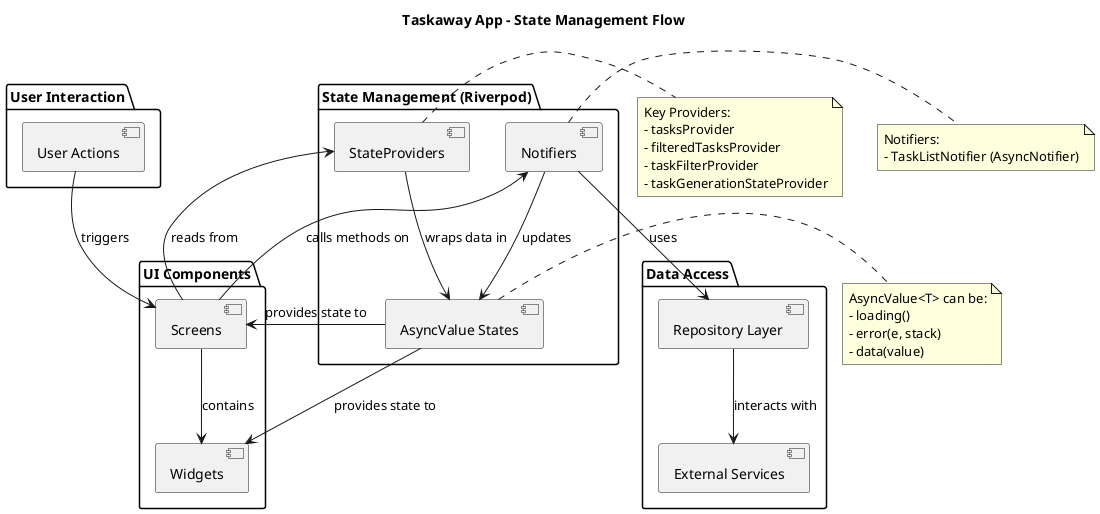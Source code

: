 @startuml TaskawayAppStateFlow
title Taskaway App - State Management Flow

package "User Interaction" {
  [User Actions] as UA
}

package "UI Components" {
  [Screens] as SC
  [Widgets] as WI
}

package "State Management (Riverpod)" {
  [StateProviders] as SP
  [Notifiers] as NO
  [AsyncValue States] as AV
}

package "Data Access" {
  [Repository Layer] as RL
  [External Services] as ES
}

UA --> SC : triggers
SC --> WI : contains
SC --> SP : reads from
SC --> NO : calls methods on
SP --> AV : wraps data in
NO --> AV : updates
NO --> RL : uses
RL --> ES : interacts with
AV --> WI : provides state to
AV --> SC : provides state to

note right of AV
  AsyncValue<T> can be:
  - loading()
  - error(e, stack)
  - data(value)
end note

note right of SP
  Key Providers:
  - tasksProvider
  - filteredTasksProvider
  - taskFilterProvider
  - taskGenerationStateProvider
end note

note right of NO
  Notifiers:
  - TaskListNotifier (AsyncNotifier)
end note

@enduml
